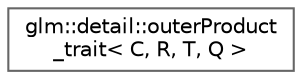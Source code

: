 digraph "Graphical Class Hierarchy"
{
 // LATEX_PDF_SIZE
  bgcolor="transparent";
  edge [fontname=Helvetica,fontsize=10,labelfontname=Helvetica,labelfontsize=10];
  node [fontname=Helvetica,fontsize=10,shape=box,height=0.2,width=0.4];
  rankdir="LR";
  Node0 [id="Node000000",label="glm::detail::outerProduct\l_trait\< C, R, T, Q \>",height=0.2,width=0.4,color="grey40", fillcolor="white", style="filled",URL="$structglm_1_1detail_1_1outer_product__trait.html",tooltip=" "];
}
